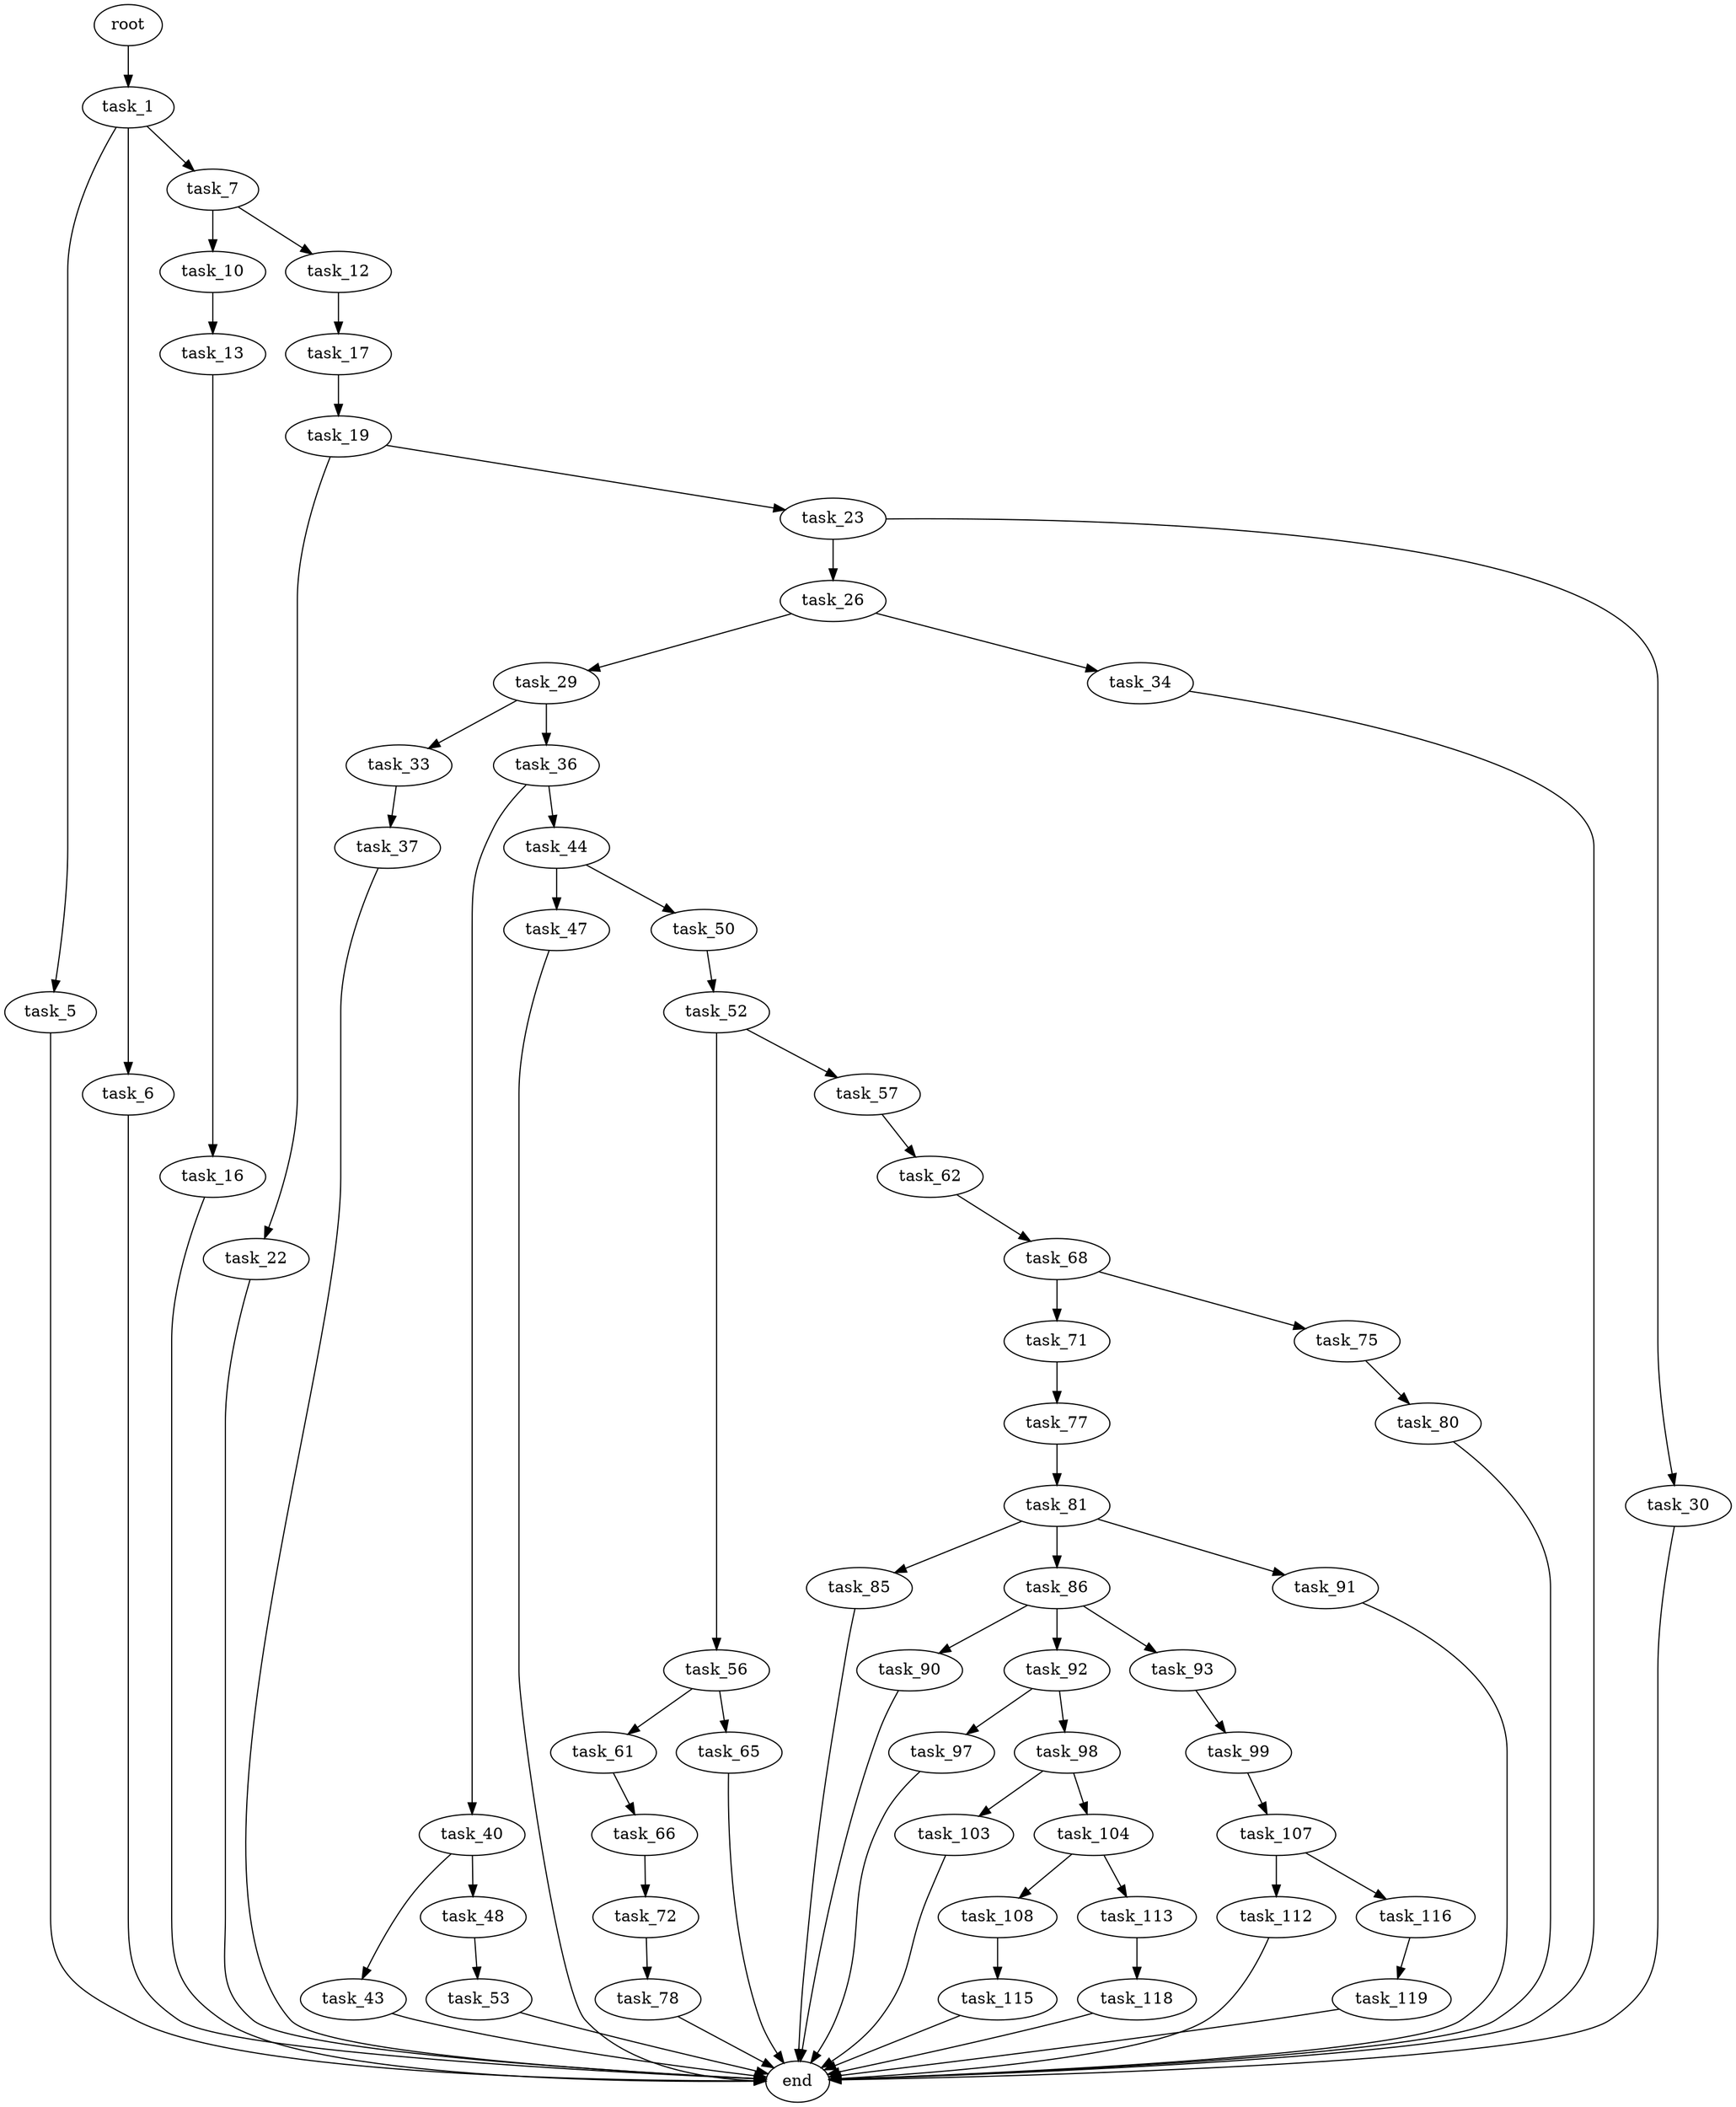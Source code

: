 digraph G {
  root [size="0.000000"];
  task_1 [size="11288179401.000000"];
  task_5 [size="116125719499.000000"];
  task_6 [size="68719476736.000000"];
  task_7 [size="6932417933.000000"];
  task_10 [size="782757789696.000000"];
  task_12 [size="18237393392.000000"];
  task_13 [size="23648719003.000000"];
  task_16 [size="1758686344.000000"];
  task_17 [size="782757789696.000000"];
  task_19 [size="1386463103.000000"];
  task_22 [size="8735155925.000000"];
  task_23 [size="7971820485.000000"];
  task_26 [size="549755813888.000000"];
  task_29 [size="24033453555.000000"];
  task_30 [size="782757789696.000000"];
  task_33 [size="16975987540.000000"];
  task_34 [size="1072261500132.000000"];
  task_36 [size="14506986100.000000"];
  task_37 [size="17205318642.000000"];
  task_40 [size="368293445632.000000"];
  task_43 [size="2772886952.000000"];
  task_44 [size="5070179414.000000"];
  task_47 [size="368293445632.000000"];
  task_48 [size="1073741824000.000000"];
  task_50 [size="5652155599.000000"];
  task_52 [size="183320798695.000000"];
  task_53 [size="368293445632.000000"];
  task_56 [size="468709471296.000000"];
  task_57 [size="10156791667.000000"];
  task_61 [size="368293445632.000000"];
  task_62 [size="231928233984.000000"];
  task_65 [size="41603501390.000000"];
  task_66 [size="8070352175.000000"];
  task_68 [size="983814544453.000000"];
  task_71 [size="24342149196.000000"];
  task_72 [size="1091649692753.000000"];
  task_75 [size="28991029248.000000"];
  task_77 [size="2058129915.000000"];
  task_78 [size="68719476736.000000"];
  task_80 [size="8359166360.000000"];
  task_81 [size="7516088613.000000"];
  task_85 [size="1378692114.000000"];
  task_86 [size="134217728000.000000"];
  task_90 [size="1066058764.000000"];
  task_91 [size="28991029248.000000"];
  task_92 [size="308782850831.000000"];
  task_93 [size="4288460674.000000"];
  task_97 [size="330366808410.000000"];
  task_98 [size="134217728000.000000"];
  task_99 [size="8111727232.000000"];
  task_103 [size="1207946288.000000"];
  task_104 [size="368293445632.000000"];
  task_107 [size="515911525190.000000"];
  task_108 [size="29268283434.000000"];
  task_112 [size="134217728000.000000"];
  task_113 [size="323969202974.000000"];
  task_115 [size="98787963712.000000"];
  task_116 [size="368293445632.000000"];
  task_118 [size="231928233984.000000"];
  task_119 [size="940927028522.000000"];
  end [size="0.000000"];

  root -> task_1 [size="1.000000"];
  task_1 -> task_5 [size="301989888.000000"];
  task_1 -> task_6 [size="301989888.000000"];
  task_1 -> task_7 [size="301989888.000000"];
  task_5 -> end [size="1.000000"];
  task_6 -> end [size="1.000000"];
  task_7 -> task_10 [size="134217728.000000"];
  task_7 -> task_12 [size="134217728.000000"];
  task_10 -> task_13 [size="679477248.000000"];
  task_12 -> task_17 [size="411041792.000000"];
  task_13 -> task_16 [size="679477248.000000"];
  task_16 -> end [size="1.000000"];
  task_17 -> task_19 [size="679477248.000000"];
  task_19 -> task_22 [size="33554432.000000"];
  task_19 -> task_23 [size="33554432.000000"];
  task_22 -> end [size="1.000000"];
  task_23 -> task_26 [size="301989888.000000"];
  task_23 -> task_30 [size="301989888.000000"];
  task_26 -> task_29 [size="536870912.000000"];
  task_26 -> task_34 [size="536870912.000000"];
  task_29 -> task_33 [size="411041792.000000"];
  task_29 -> task_36 [size="411041792.000000"];
  task_30 -> end [size="1.000000"];
  task_33 -> task_37 [size="536870912.000000"];
  task_34 -> end [size="1.000000"];
  task_36 -> task_40 [size="301989888.000000"];
  task_36 -> task_44 [size="301989888.000000"];
  task_37 -> end [size="1.000000"];
  task_40 -> task_43 [size="411041792.000000"];
  task_40 -> task_48 [size="411041792.000000"];
  task_43 -> end [size="1.000000"];
  task_44 -> task_47 [size="134217728.000000"];
  task_44 -> task_50 [size="134217728.000000"];
  task_47 -> end [size="1.000000"];
  task_48 -> task_53 [size="838860800.000000"];
  task_50 -> task_52 [size="301989888.000000"];
  task_52 -> task_56 [size="209715200.000000"];
  task_52 -> task_57 [size="209715200.000000"];
  task_53 -> end [size="1.000000"];
  task_56 -> task_61 [size="536870912.000000"];
  task_56 -> task_65 [size="536870912.000000"];
  task_57 -> task_62 [size="301989888.000000"];
  task_61 -> task_66 [size="411041792.000000"];
  task_62 -> task_68 [size="301989888.000000"];
  task_65 -> end [size="1.000000"];
  task_66 -> task_72 [size="838860800.000000"];
  task_68 -> task_71 [size="679477248.000000"];
  task_68 -> task_75 [size="679477248.000000"];
  task_71 -> task_77 [size="679477248.000000"];
  task_72 -> task_78 [size="838860800.000000"];
  task_75 -> task_80 [size="75497472.000000"];
  task_77 -> task_81 [size="33554432.000000"];
  task_78 -> end [size="1.000000"];
  task_80 -> end [size="1.000000"];
  task_81 -> task_85 [size="134217728.000000"];
  task_81 -> task_86 [size="134217728.000000"];
  task_81 -> task_91 [size="134217728.000000"];
  task_85 -> end [size="1.000000"];
  task_86 -> task_90 [size="209715200.000000"];
  task_86 -> task_92 [size="209715200.000000"];
  task_86 -> task_93 [size="209715200.000000"];
  task_90 -> end [size="1.000000"];
  task_91 -> end [size="1.000000"];
  task_92 -> task_97 [size="838860800.000000"];
  task_92 -> task_98 [size="838860800.000000"];
  task_93 -> task_99 [size="134217728.000000"];
  task_97 -> end [size="1.000000"];
  task_98 -> task_103 [size="209715200.000000"];
  task_98 -> task_104 [size="209715200.000000"];
  task_99 -> task_107 [size="134217728.000000"];
  task_103 -> end [size="1.000000"];
  task_104 -> task_108 [size="411041792.000000"];
  task_104 -> task_113 [size="411041792.000000"];
  task_107 -> task_112 [size="838860800.000000"];
  task_107 -> task_116 [size="838860800.000000"];
  task_108 -> task_115 [size="679477248.000000"];
  task_112 -> end [size="1.000000"];
  task_113 -> task_118 [size="411041792.000000"];
  task_115 -> end [size="1.000000"];
  task_116 -> task_119 [size="411041792.000000"];
  task_118 -> end [size="1.000000"];
  task_119 -> end [size="1.000000"];
}
